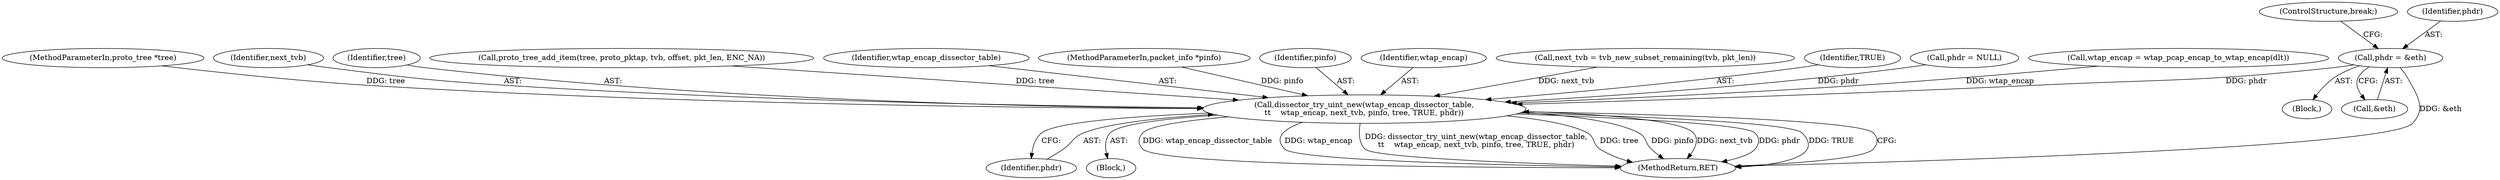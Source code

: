digraph "0_wireshark_2c13e97d656c1c0ac4d76eb9d307664aae0e0cf7@pointer" {
"1000365" [label="(Call,phdr = &eth)"];
"1000375" [label="(Call,dissector_try_uint_new(wtap_encap_dissector_table,\n\t\t    wtap_encap, next_tvb, pinfo, tree, TRUE, phdr))"];
"1000106" [label="(MethodParameterIn,proto_tree *tree)"];
"1000378" [label="(Identifier,next_tvb)"];
"1000369" [label="(ControlStructure,break;)"];
"1000365" [label="(Call,phdr = &eth)"];
"1000382" [label="(Identifier,phdr)"];
"1000380" [label="(Identifier,tree)"];
"1000375" [label="(Call,dissector_try_uint_new(wtap_encap_dissector_table,\n\t\t    wtap_encap, next_tvb, pinfo, tree, TRUE, phdr))"];
"1000152" [label="(Call,proto_tree_add_item(tree, proto_pktap, tvb, offset, pkt_len, ENC_NA))"];
"1000376" [label="(Identifier,wtap_encap_dissector_table)"];
"1000105" [label="(MethodParameterIn,packet_info *pinfo)"];
"1000357" [label="(Block,)"];
"1000379" [label="(Identifier,pinfo)"];
"1000377" [label="(Identifier,wtap_encap)"];
"1000346" [label="(Call,next_tvb = tvb_new_subset_remaining(tvb, pkt_len))"];
"1000345" [label="(Block,)"];
"1000367" [label="(Call,&eth)"];
"1000381" [label="(Identifier,TRUE)"];
"1000371" [label="(Call,phdr = NULL)"];
"1000366" [label="(Identifier,phdr)"];
"1000351" [label="(Call,wtap_encap = wtap_pcap_encap_to_wtap_encap(dlt))"];
"1000383" [label="(MethodReturn,RET)"];
"1000365" -> "1000357"  [label="AST: "];
"1000365" -> "1000367"  [label="CFG: "];
"1000366" -> "1000365"  [label="AST: "];
"1000367" -> "1000365"  [label="AST: "];
"1000369" -> "1000365"  [label="CFG: "];
"1000365" -> "1000383"  [label="DDG: &eth"];
"1000365" -> "1000375"  [label="DDG: phdr"];
"1000375" -> "1000345"  [label="AST: "];
"1000375" -> "1000382"  [label="CFG: "];
"1000376" -> "1000375"  [label="AST: "];
"1000377" -> "1000375"  [label="AST: "];
"1000378" -> "1000375"  [label="AST: "];
"1000379" -> "1000375"  [label="AST: "];
"1000380" -> "1000375"  [label="AST: "];
"1000381" -> "1000375"  [label="AST: "];
"1000382" -> "1000375"  [label="AST: "];
"1000383" -> "1000375"  [label="CFG: "];
"1000375" -> "1000383"  [label="DDG: wtap_encap_dissector_table"];
"1000375" -> "1000383"  [label="DDG: wtap_encap"];
"1000375" -> "1000383"  [label="DDG: dissector_try_uint_new(wtap_encap_dissector_table,\n\t\t    wtap_encap, next_tvb, pinfo, tree, TRUE, phdr)"];
"1000375" -> "1000383"  [label="DDG: tree"];
"1000375" -> "1000383"  [label="DDG: pinfo"];
"1000375" -> "1000383"  [label="DDG: next_tvb"];
"1000375" -> "1000383"  [label="DDG: phdr"];
"1000375" -> "1000383"  [label="DDG: TRUE"];
"1000351" -> "1000375"  [label="DDG: wtap_encap"];
"1000346" -> "1000375"  [label="DDG: next_tvb"];
"1000105" -> "1000375"  [label="DDG: pinfo"];
"1000152" -> "1000375"  [label="DDG: tree"];
"1000106" -> "1000375"  [label="DDG: tree"];
"1000371" -> "1000375"  [label="DDG: phdr"];
}
